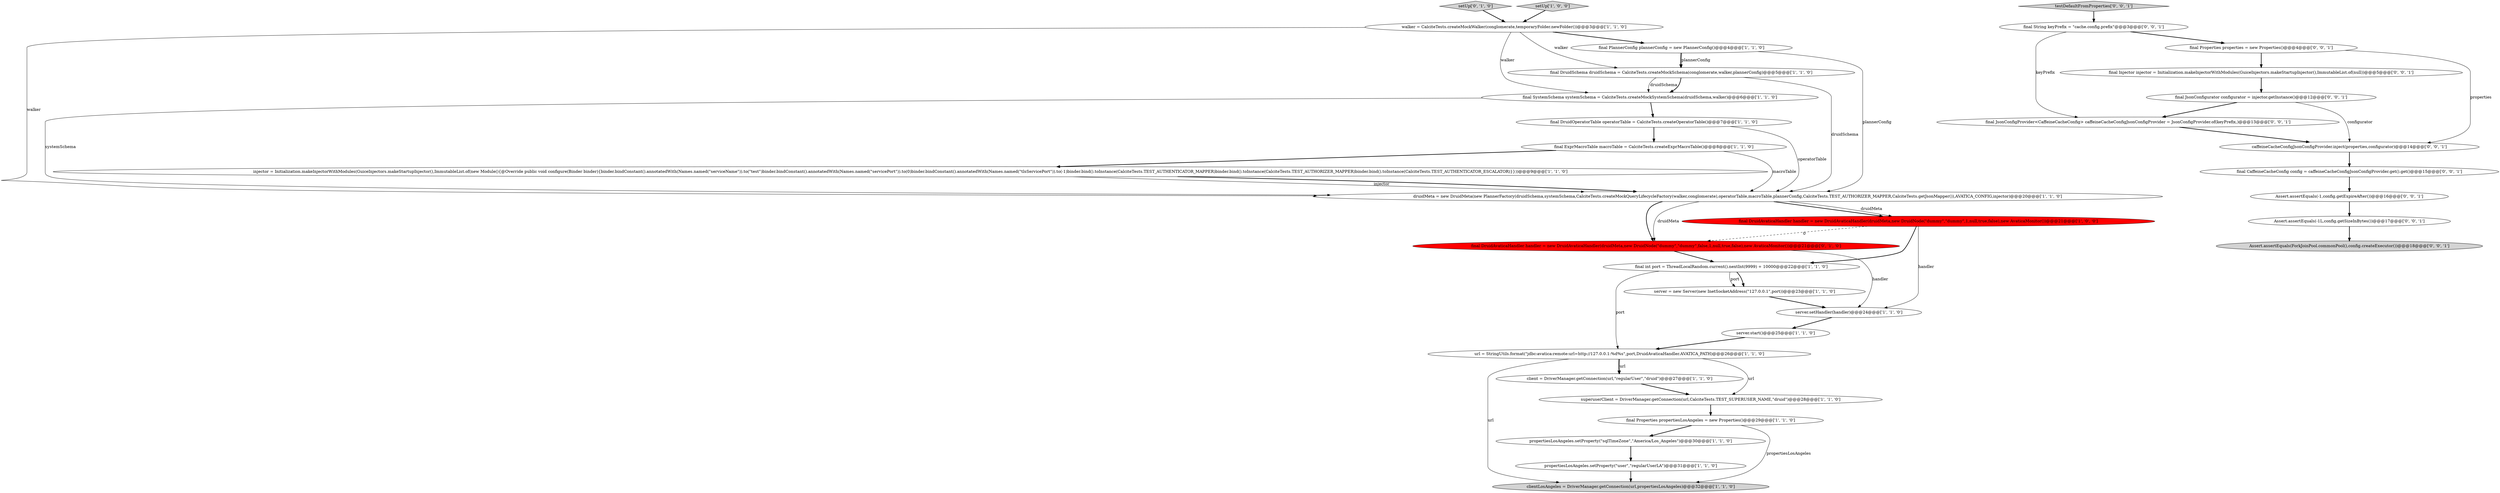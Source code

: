 digraph {
15 [style = filled, label = "server = new Server(new InetSocketAddress(\"127.0.0.1\",port))@@@23@@@['1', '1', '0']", fillcolor = white, shape = ellipse image = "AAA0AAABBB1BBB"];
20 [style = filled, label = "url = StringUtils.format(\"jdbc:avatica:remote:url=http://127.0.0.1:%d%s\",port,DruidAvaticaHandler.AVATICA_PATH)@@@26@@@['1', '1', '0']", fillcolor = white, shape = ellipse image = "AAA0AAABBB1BBB"];
19 [style = filled, label = "final DruidAvaticaHandler handler = new DruidAvaticaHandler(druidMeta,new DruidNode(\"dummy\",\"dummy\",1,null,true,false),new AvaticaMonitor())@@@21@@@['1', '0', '0']", fillcolor = red, shape = ellipse image = "AAA1AAABBB1BBB"];
21 [style = filled, label = "setUp['0', '1', '0']", fillcolor = lightgray, shape = diamond image = "AAA0AAABBB2BBB"];
0 [style = filled, label = "final SystemSchema systemSchema = CalciteTests.createMockSystemSchema(druidSchema,walker)@@@6@@@['1', '1', '0']", fillcolor = white, shape = ellipse image = "AAA0AAABBB1BBB"];
31 [style = filled, label = "final JsonConfigProvider<CaffeineCacheConfig> caffeineCacheConfigJsonConfigProvider = JsonConfigProvider.of(keyPrefix,)@@@13@@@['0', '0', '1']", fillcolor = white, shape = ellipse image = "AAA0AAABBB3BBB"];
22 [style = filled, label = "final DruidAvaticaHandler handler = new DruidAvaticaHandler(druidMeta,new DruidNode(\"dummy\",\"dummy\",false,1,null,true,false),new AvaticaMonitor())@@@21@@@['0', '1', '0']", fillcolor = red, shape = ellipse image = "AAA1AAABBB2BBB"];
3 [style = filled, label = "server.setHandler(handler)@@@24@@@['1', '1', '0']", fillcolor = white, shape = ellipse image = "AAA0AAABBB1BBB"];
8 [style = filled, label = "final DruidOperatorTable operatorTable = CalciteTests.createOperatorTable()@@@7@@@['1', '1', '0']", fillcolor = white, shape = ellipse image = "AAA0AAABBB1BBB"];
29 [style = filled, label = "Assert.assertEquals(-1,config.getExpireAfter())@@@16@@@['0', '0', '1']", fillcolor = white, shape = ellipse image = "AAA0AAABBB3BBB"];
13 [style = filled, label = "clientLosAngeles = DriverManager.getConnection(url,propertiesLosAngeles)@@@32@@@['1', '1', '0']", fillcolor = lightgray, shape = ellipse image = "AAA0AAABBB1BBB"];
18 [style = filled, label = "final int port = ThreadLocalRandom.current().nextInt(9999) + 10000@@@22@@@['1', '1', '0']", fillcolor = white, shape = ellipse image = "AAA0AAABBB1BBB"];
10 [style = filled, label = "walker = CalciteTests.createMockWalker(conglomerate,temporaryFolder.newFolder())@@@3@@@['1', '1', '0']", fillcolor = white, shape = ellipse image = "AAA0AAABBB1BBB"];
24 [style = filled, label = "final CaffeineCacheConfig config = caffeineCacheConfigJsonConfigProvider.get().get()@@@15@@@['0', '0', '1']", fillcolor = white, shape = ellipse image = "AAA0AAABBB3BBB"];
14 [style = filled, label = "superuserClient = DriverManager.getConnection(url,CalciteTests.TEST_SUPERUSER_NAME,\"druid\")@@@28@@@['1', '1', '0']", fillcolor = white, shape = ellipse image = "AAA0AAABBB1BBB"];
16 [style = filled, label = "druidMeta = new DruidMeta(new PlannerFactory(druidSchema,systemSchema,CalciteTests.createMockQueryLifecycleFactory(walker,conglomerate),operatorTable,macroTable,plannerConfig,CalciteTests.TEST_AUTHORIZER_MAPPER,CalciteTests.getJsonMapper()),AVATICA_CONFIG,injector)@@@20@@@['1', '1', '0']", fillcolor = white, shape = ellipse image = "AAA0AAABBB1BBB"];
33 [style = filled, label = "final String keyPrefix = \"cache.config.prefix\"@@@3@@@['0', '0', '1']", fillcolor = white, shape = ellipse image = "AAA0AAABBB3BBB"];
17 [style = filled, label = "propertiesLosAngeles.setProperty(\"user\",\"regularUserLA\")@@@31@@@['1', '1', '0']", fillcolor = white, shape = ellipse image = "AAA0AAABBB1BBB"];
11 [style = filled, label = "final DruidSchema druidSchema = CalciteTests.createMockSchema(conglomerate,walker,plannerConfig)@@@5@@@['1', '1', '0']", fillcolor = white, shape = ellipse image = "AAA0AAABBB1BBB"];
9 [style = filled, label = "final PlannerConfig plannerConfig = new PlannerConfig()@@@4@@@['1', '1', '0']", fillcolor = white, shape = ellipse image = "AAA0AAABBB1BBB"];
2 [style = filled, label = "client = DriverManager.getConnection(url,\"regularUser\",\"druid\")@@@27@@@['1', '1', '0']", fillcolor = white, shape = ellipse image = "AAA0AAABBB1BBB"];
26 [style = filled, label = "Assert.assertEquals(-1L,config.getSizeInBytes())@@@17@@@['0', '0', '1']", fillcolor = white, shape = ellipse image = "AAA0AAABBB3BBB"];
1 [style = filled, label = "server.start()@@@25@@@['1', '1', '0']", fillcolor = white, shape = ellipse image = "AAA0AAABBB1BBB"];
32 [style = filled, label = "testDefaultFromProperties['0', '0', '1']", fillcolor = lightgray, shape = diamond image = "AAA0AAABBB3BBB"];
30 [style = filled, label = "final Injector injector = Initialization.makeInjectorWithModules(GuiceInjectors.makeStartupInjector(),ImmutableList.of(null))@@@5@@@['0', '0', '1']", fillcolor = white, shape = ellipse image = "AAA0AAABBB3BBB"];
12 [style = filled, label = "propertiesLosAngeles.setProperty(\"sqlTimeZone\",\"America/Los_Angeles\")@@@30@@@['1', '1', '0']", fillcolor = white, shape = ellipse image = "AAA0AAABBB1BBB"];
25 [style = filled, label = "caffeineCacheConfigJsonConfigProvider.inject(properties,configurator)@@@14@@@['0', '0', '1']", fillcolor = white, shape = ellipse image = "AAA0AAABBB3BBB"];
5 [style = filled, label = "setUp['1', '0', '0']", fillcolor = lightgray, shape = diamond image = "AAA0AAABBB1BBB"];
27 [style = filled, label = "final JsonConfigurator configurator = injector.getInstance()@@@12@@@['0', '0', '1']", fillcolor = white, shape = ellipse image = "AAA0AAABBB3BBB"];
6 [style = filled, label = "final ExprMacroTable macroTable = CalciteTests.createExprMacroTable()@@@8@@@['1', '1', '0']", fillcolor = white, shape = ellipse image = "AAA0AAABBB1BBB"];
4 [style = filled, label = "final Properties propertiesLosAngeles = new Properties()@@@29@@@['1', '1', '0']", fillcolor = white, shape = ellipse image = "AAA0AAABBB1BBB"];
7 [style = filled, label = "injector = Initialization.makeInjectorWithModules(GuiceInjectors.makeStartupInjector(),ImmutableList.of(new Module(){@Override public void configure(Binder binder){binder.bindConstant().annotatedWith(Names.named(\"serviceName\")).to(\"test\")binder.bindConstant().annotatedWith(Names.named(\"servicePort\")).to(0)binder.bindConstant().annotatedWith(Names.named(\"tlsServicePort\")).to(-1)binder.bind().toInstance(CalciteTests.TEST_AUTHENTICATOR_MAPPER)binder.bind().toInstance(CalciteTests.TEST_AUTHORIZER_MAPPER)binder.bind().toInstance(CalciteTests.TEST_AUTHENTICATOR_ESCALATOR)}}))@@@9@@@['1', '1', '0']", fillcolor = white, shape = ellipse image = "AAA0AAABBB1BBB"];
28 [style = filled, label = "Assert.assertEquals(ForkJoinPool.commonPool(),config.createExecutor())@@@18@@@['0', '0', '1']", fillcolor = lightgray, shape = ellipse image = "AAA0AAABBB3BBB"];
23 [style = filled, label = "final Properties properties = new Properties()@@@4@@@['0', '0', '1']", fillcolor = white, shape = ellipse image = "AAA0AAABBB3BBB"];
5->10 [style = bold, label=""];
21->10 [style = bold, label=""];
19->18 [style = bold, label=""];
31->25 [style = bold, label=""];
6->16 [style = solid, label="macroTable"];
9->11 [style = bold, label=""];
23->30 [style = bold, label=""];
3->1 [style = bold, label=""];
8->16 [style = solid, label="operatorTable"];
11->0 [style = solid, label="druidSchema"];
20->13 [style = solid, label="url"];
0->16 [style = solid, label="systemSchema"];
12->17 [style = bold, label=""];
18->15 [style = bold, label=""];
30->27 [style = bold, label=""];
9->11 [style = solid, label="plannerConfig"];
1->20 [style = bold, label=""];
27->31 [style = bold, label=""];
23->25 [style = solid, label="properties"];
8->6 [style = bold, label=""];
7->16 [style = solid, label="injector"];
24->29 [style = bold, label=""];
4->13 [style = solid, label="propertiesLosAngeles"];
16->19 [style = bold, label=""];
15->3 [style = bold, label=""];
16->22 [style = bold, label=""];
33->31 [style = solid, label="keyPrefix"];
32->33 [style = bold, label=""];
10->11 [style = solid, label="walker"];
10->16 [style = solid, label="walker"];
29->26 [style = bold, label=""];
20->2 [style = bold, label=""];
33->23 [style = bold, label=""];
22->3 [style = solid, label="handler"];
25->24 [style = bold, label=""];
9->16 [style = solid, label="plannerConfig"];
18->15 [style = solid, label="port"];
11->0 [style = bold, label=""];
22->18 [style = bold, label=""];
27->25 [style = solid, label="configurator"];
16->22 [style = solid, label="druidMeta"];
20->14 [style = solid, label="url"];
2->14 [style = bold, label=""];
7->16 [style = bold, label=""];
0->8 [style = bold, label=""];
19->3 [style = solid, label="handler"];
19->22 [style = dashed, label="0"];
4->12 [style = bold, label=""];
10->0 [style = solid, label="walker"];
11->16 [style = solid, label="druidSchema"];
16->19 [style = solid, label="druidMeta"];
10->9 [style = bold, label=""];
17->13 [style = bold, label=""];
26->28 [style = bold, label=""];
6->7 [style = bold, label=""];
20->2 [style = solid, label="url"];
14->4 [style = bold, label=""];
18->20 [style = solid, label="port"];
}
